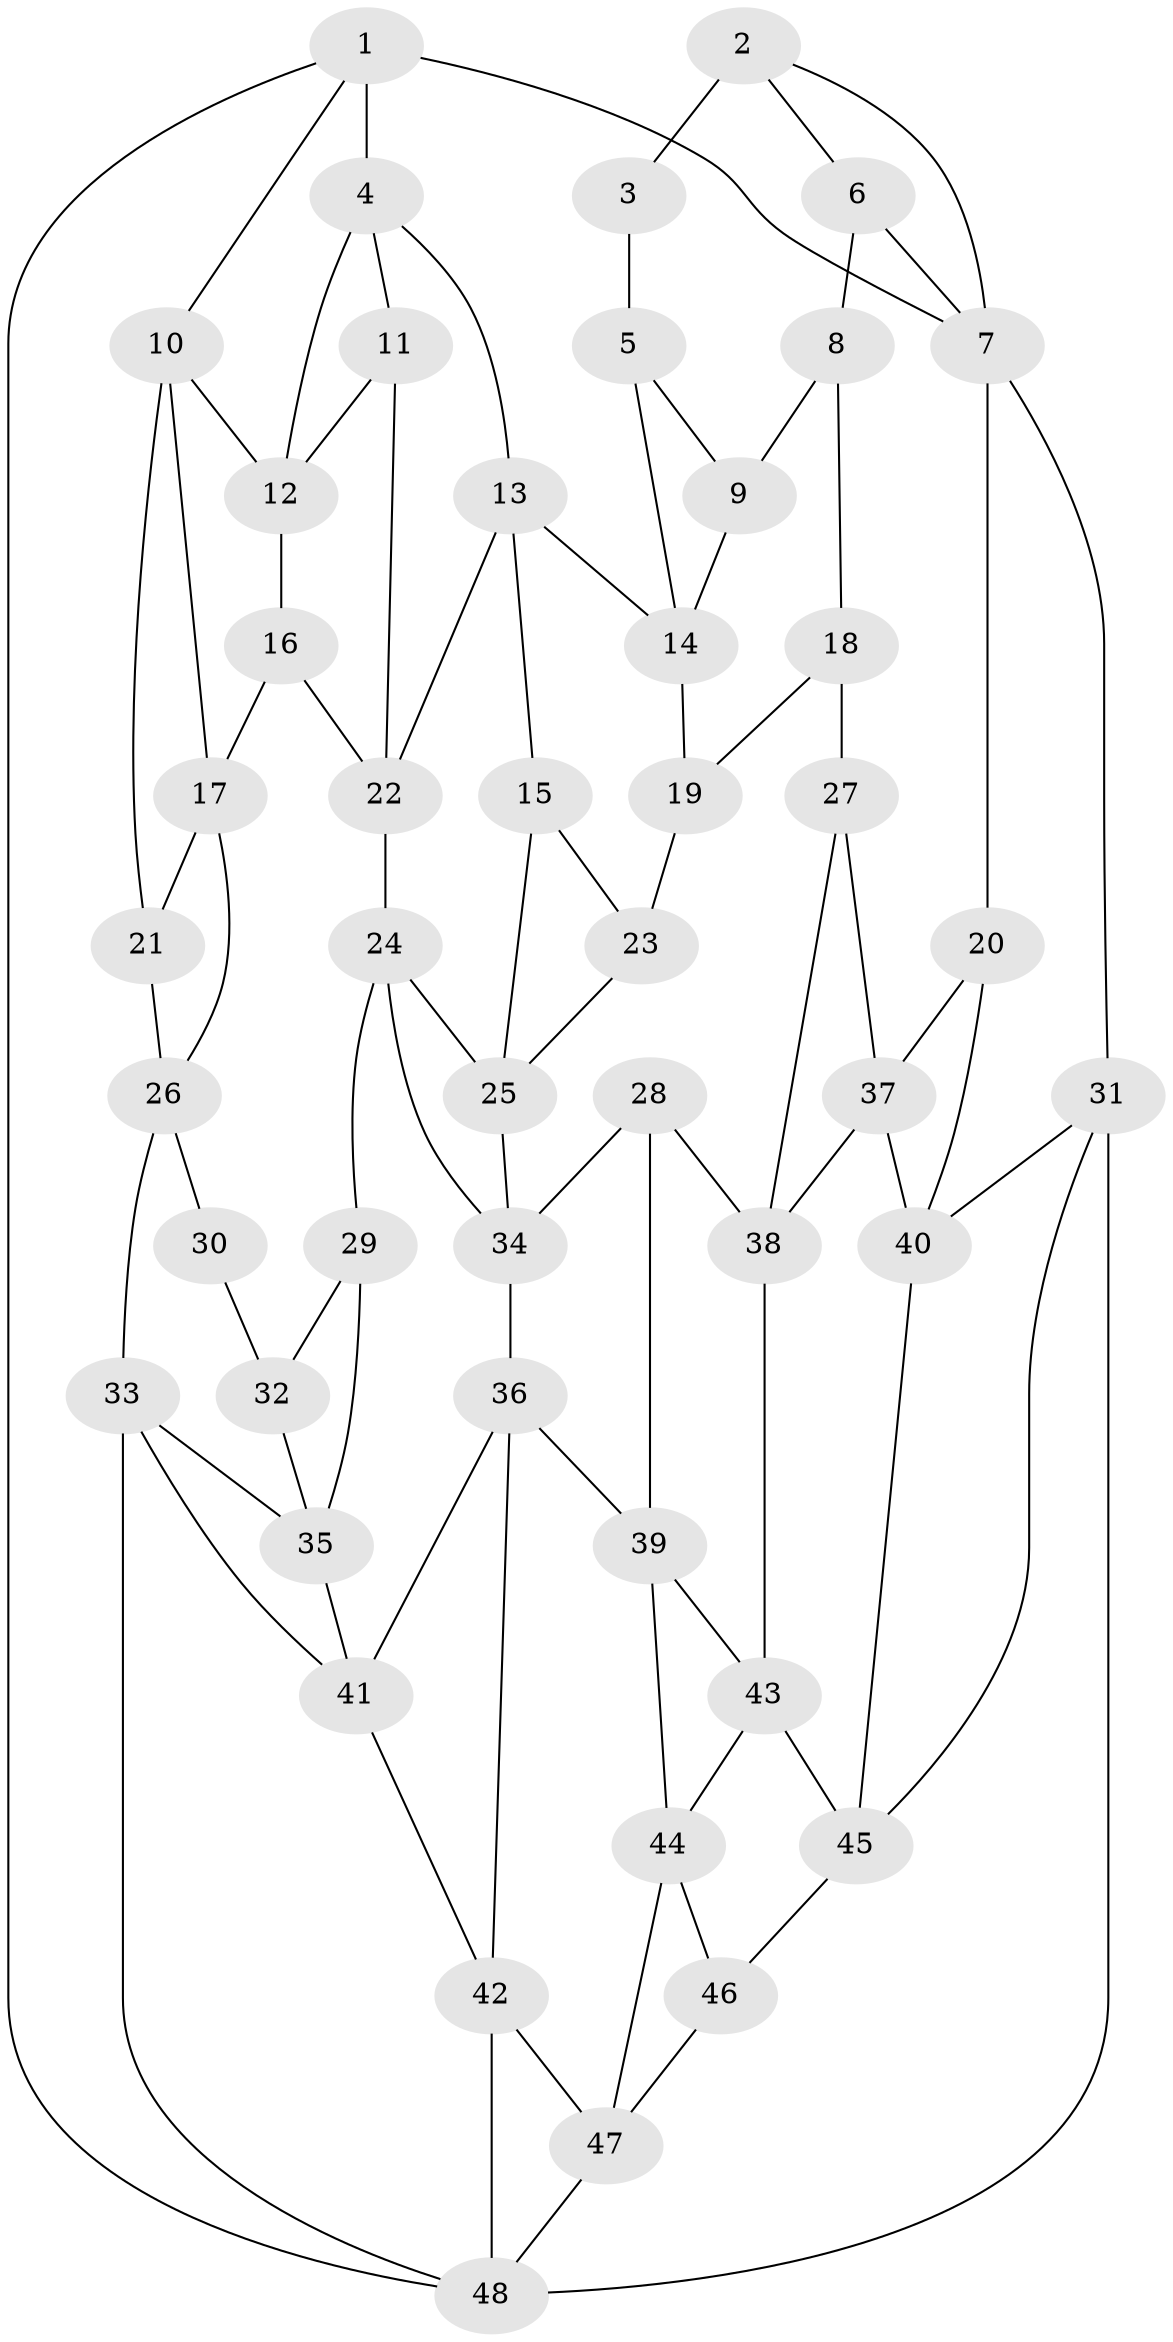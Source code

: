 // original degree distribution, {3: 0.020833333333333332, 4: 0.23958333333333334, 5: 0.5208333333333334, 6: 0.21875}
// Generated by graph-tools (version 1.1) at 2025/38/03/04/25 23:38:25]
// undirected, 48 vertices, 86 edges
graph export_dot {
  node [color=gray90,style=filled];
  1;
  2;
  3;
  4;
  5;
  6;
  7;
  8;
  9;
  10;
  11;
  12;
  13;
  14;
  15;
  16;
  17;
  18;
  19;
  20;
  21;
  22;
  23;
  24;
  25;
  26;
  27;
  28;
  29;
  30;
  31;
  32;
  33;
  34;
  35;
  36;
  37;
  38;
  39;
  40;
  41;
  42;
  43;
  44;
  45;
  46;
  47;
  48;
  1 -- 4 [weight=2.0];
  1 -- 7 [weight=1.0];
  1 -- 10 [weight=1.0];
  1 -- 48 [weight=1.0];
  2 -- 3 [weight=2.0];
  2 -- 6 [weight=1.0];
  2 -- 7 [weight=1.0];
  3 -- 5 [weight=2.0];
  4 -- 11 [weight=1.0];
  4 -- 12 [weight=1.0];
  4 -- 13 [weight=1.0];
  5 -- 9 [weight=1.0];
  5 -- 14 [weight=1.0];
  6 -- 7 [weight=1.0];
  6 -- 8 [weight=2.0];
  7 -- 20 [weight=1.0];
  7 -- 31 [weight=1.0];
  8 -- 9 [weight=1.0];
  8 -- 18 [weight=1.0];
  9 -- 14 [weight=1.0];
  10 -- 12 [weight=1.0];
  10 -- 17 [weight=1.0];
  10 -- 21 [weight=1.0];
  11 -- 12 [weight=1.0];
  11 -- 22 [weight=1.0];
  12 -- 16 [weight=1.0];
  13 -- 14 [weight=1.0];
  13 -- 15 [weight=1.0];
  13 -- 22 [weight=1.0];
  14 -- 19 [weight=1.0];
  15 -- 23 [weight=1.0];
  15 -- 25 [weight=1.0];
  16 -- 17 [weight=1.0];
  16 -- 22 [weight=1.0];
  17 -- 21 [weight=1.0];
  17 -- 26 [weight=1.0];
  18 -- 19 [weight=1.0];
  18 -- 27 [weight=2.0];
  19 -- 23 [weight=2.0];
  20 -- 37 [weight=1.0];
  20 -- 40 [weight=1.0];
  21 -- 26 [weight=2.0];
  22 -- 24 [weight=1.0];
  23 -- 25 [weight=1.0];
  24 -- 25 [weight=1.0];
  24 -- 29 [weight=1.0];
  24 -- 34 [weight=1.0];
  25 -- 34 [weight=1.0];
  26 -- 30 [weight=2.0];
  26 -- 33 [weight=1.0];
  27 -- 37 [weight=1.0];
  27 -- 38 [weight=1.0];
  28 -- 34 [weight=1.0];
  28 -- 38 [weight=1.0];
  28 -- 39 [weight=1.0];
  29 -- 32 [weight=1.0];
  29 -- 35 [weight=1.0];
  30 -- 32 [weight=2.0];
  31 -- 40 [weight=1.0];
  31 -- 45 [weight=1.0];
  31 -- 48 [weight=1.0];
  32 -- 35 [weight=1.0];
  33 -- 35 [weight=1.0];
  33 -- 41 [weight=1.0];
  33 -- 48 [weight=1.0];
  34 -- 36 [weight=1.0];
  35 -- 41 [weight=1.0];
  36 -- 39 [weight=1.0];
  36 -- 41 [weight=1.0];
  36 -- 42 [weight=1.0];
  37 -- 38 [weight=1.0];
  37 -- 40 [weight=1.0];
  38 -- 43 [weight=1.0];
  39 -- 43 [weight=1.0];
  39 -- 44 [weight=1.0];
  40 -- 45 [weight=1.0];
  41 -- 42 [weight=1.0];
  42 -- 47 [weight=1.0];
  42 -- 48 [weight=1.0];
  43 -- 44 [weight=1.0];
  43 -- 45 [weight=1.0];
  44 -- 46 [weight=1.0];
  44 -- 47 [weight=1.0];
  45 -- 46 [weight=1.0];
  46 -- 47 [weight=1.0];
  47 -- 48 [weight=1.0];
}
